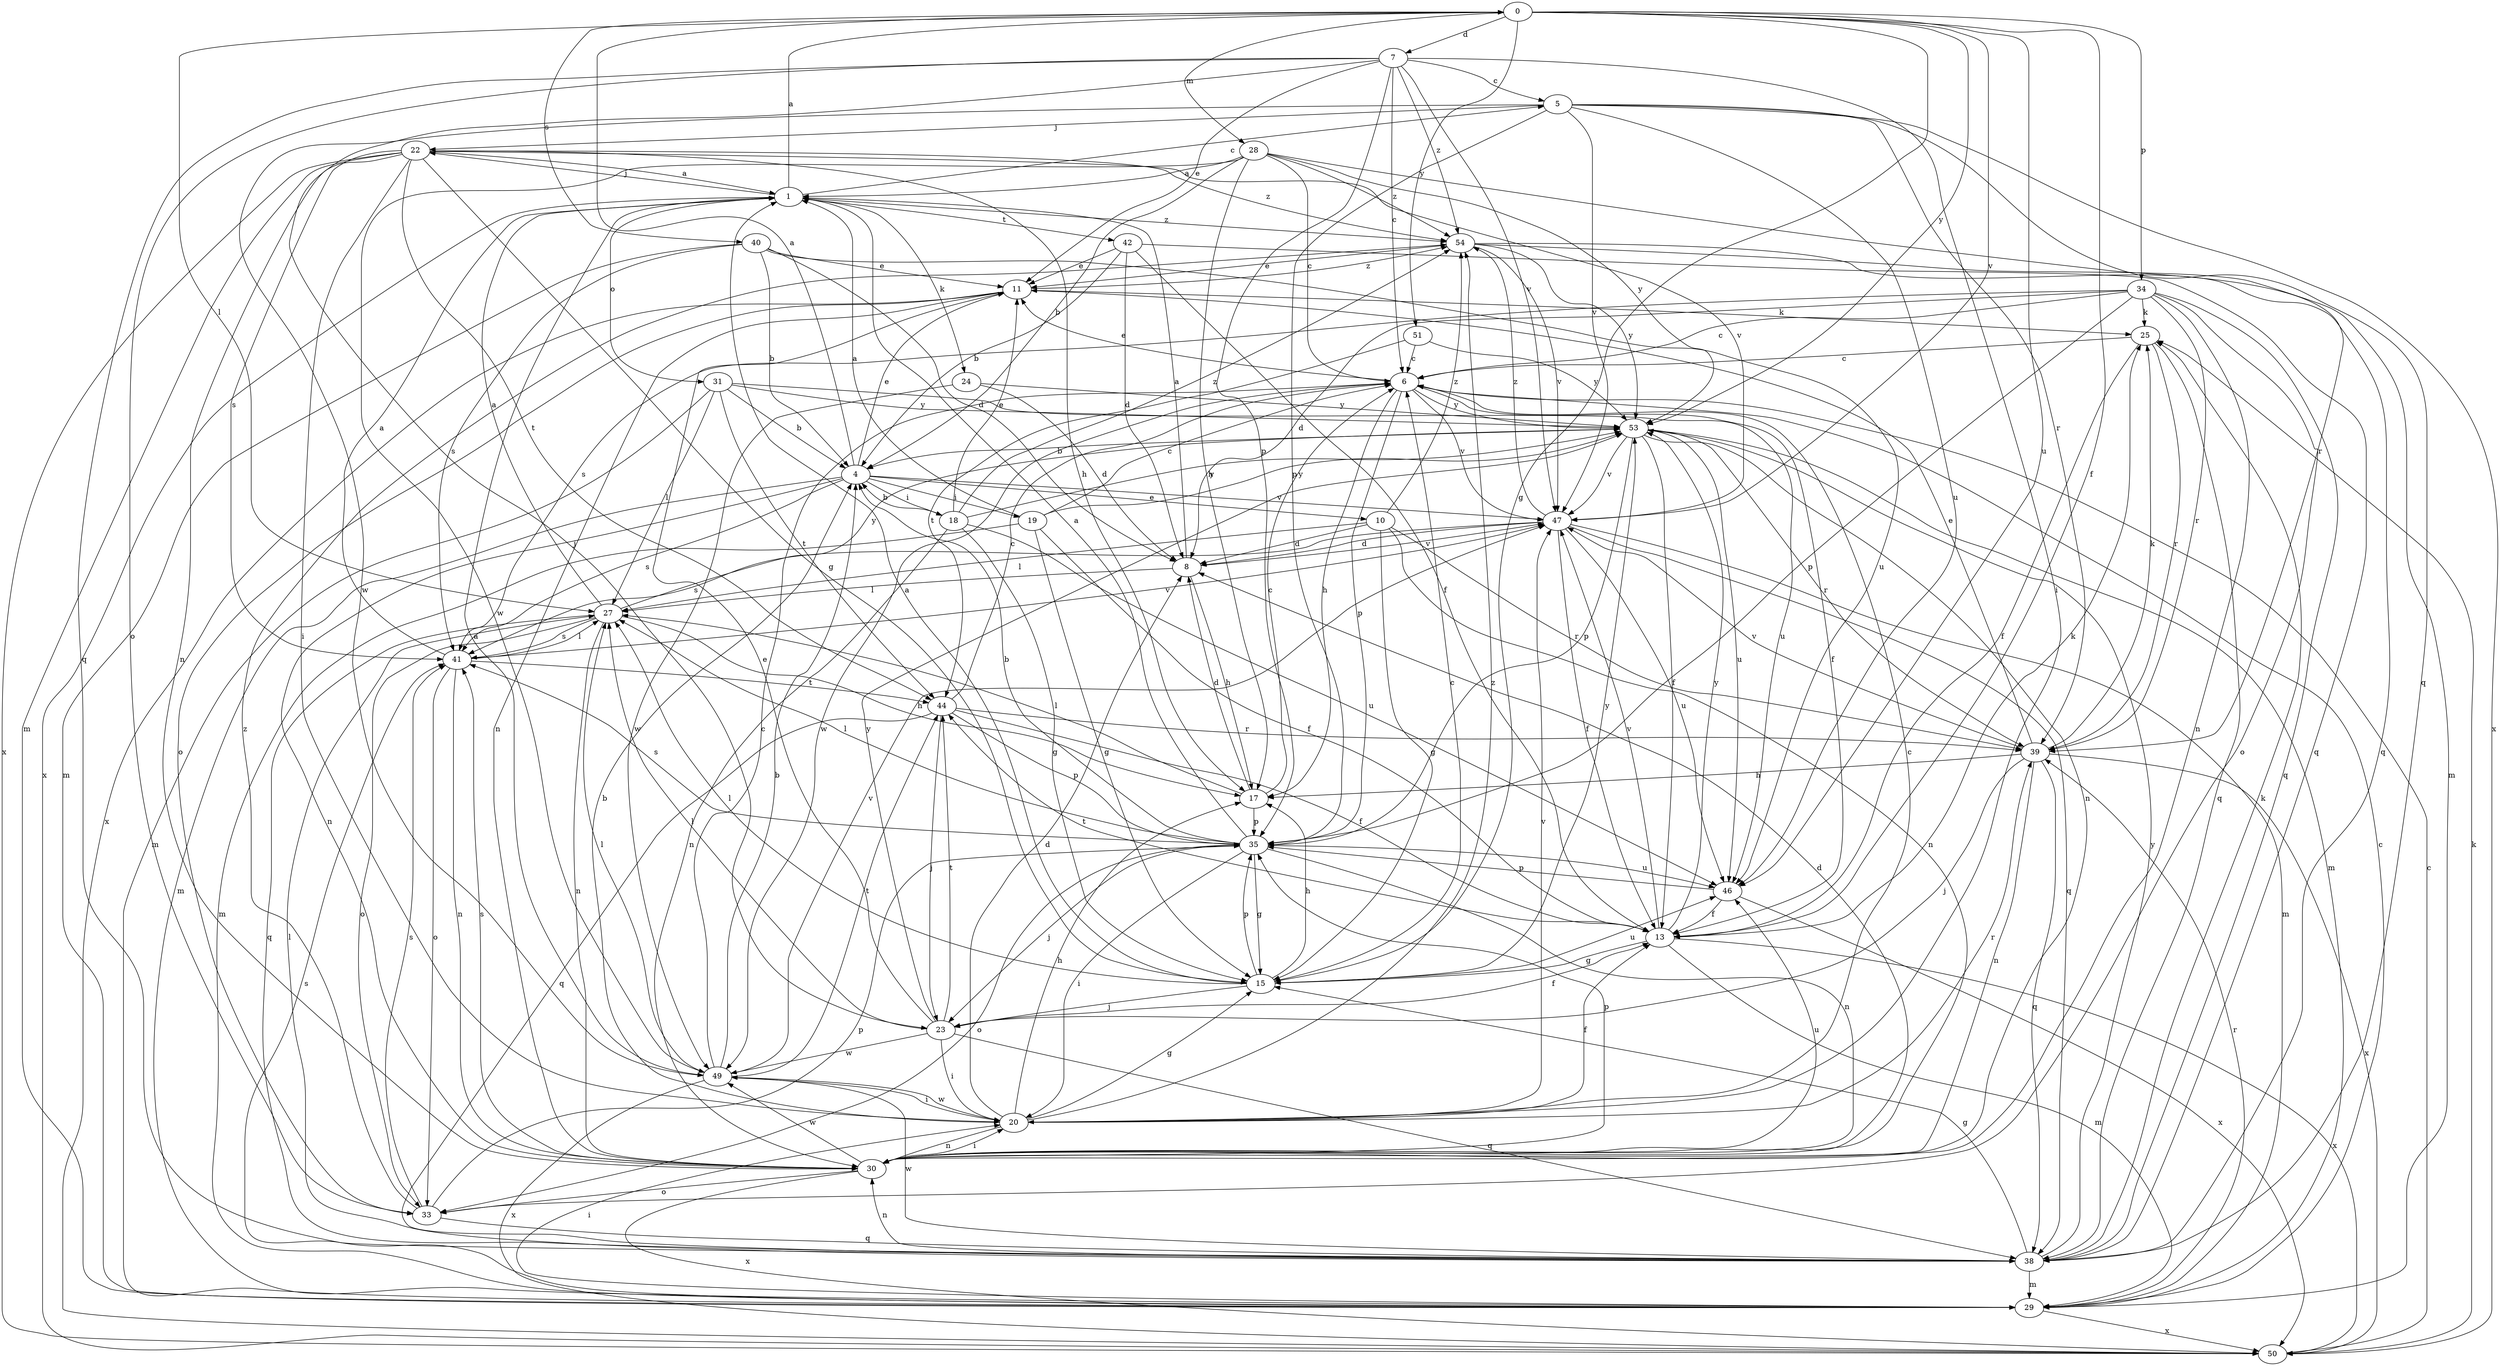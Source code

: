 strict digraph  {
0;
1;
4;
5;
6;
7;
8;
10;
11;
13;
15;
17;
18;
19;
20;
22;
23;
24;
25;
27;
28;
29;
30;
31;
33;
34;
35;
38;
39;
40;
41;
42;
44;
46;
47;
49;
50;
51;
53;
54;
0 -> 7  [label=d];
0 -> 13  [label=f];
0 -> 15  [label=g];
0 -> 27  [label=l];
0 -> 28  [label=m];
0 -> 34  [label=p];
0 -> 40  [label=s];
0 -> 46  [label=u];
0 -> 47  [label=v];
0 -> 51  [label=y];
0 -> 53  [label=y];
1 -> 0  [label=a];
1 -> 5  [label=c];
1 -> 22  [label=j];
1 -> 24  [label=k];
1 -> 31  [label=o];
1 -> 42  [label=t];
1 -> 50  [label=x];
1 -> 54  [label=z];
4 -> 0  [label=a];
4 -> 10  [label=e];
4 -> 11  [label=e];
4 -> 18  [label=i];
4 -> 19  [label=i];
4 -> 29  [label=m];
4 -> 30  [label=n];
4 -> 41  [label=s];
4 -> 47  [label=v];
5 -> 22  [label=j];
5 -> 35  [label=p];
5 -> 38  [label=q];
5 -> 39  [label=r];
5 -> 46  [label=u];
5 -> 47  [label=v];
5 -> 49  [label=w];
5 -> 50  [label=x];
6 -> 11  [label=e];
6 -> 13  [label=f];
6 -> 17  [label=h];
6 -> 35  [label=p];
6 -> 47  [label=v];
6 -> 49  [label=w];
6 -> 53  [label=y];
7 -> 5  [label=c];
7 -> 6  [label=c];
7 -> 11  [label=e];
7 -> 20  [label=i];
7 -> 23  [label=j];
7 -> 33  [label=o];
7 -> 35  [label=p];
7 -> 38  [label=q];
7 -> 47  [label=v];
7 -> 54  [label=z];
8 -> 1  [label=a];
8 -> 17  [label=h];
8 -> 27  [label=l];
8 -> 47  [label=v];
10 -> 8  [label=d];
10 -> 15  [label=g];
10 -> 27  [label=l];
10 -> 30  [label=n];
10 -> 39  [label=r];
10 -> 54  [label=z];
11 -> 25  [label=k];
11 -> 30  [label=n];
11 -> 33  [label=o];
11 -> 50  [label=x];
11 -> 54  [label=z];
13 -> 15  [label=g];
13 -> 25  [label=k];
13 -> 29  [label=m];
13 -> 44  [label=t];
13 -> 47  [label=v];
13 -> 50  [label=x];
13 -> 53  [label=y];
15 -> 1  [label=a];
15 -> 6  [label=c];
15 -> 17  [label=h];
15 -> 23  [label=j];
15 -> 27  [label=l];
15 -> 35  [label=p];
15 -> 46  [label=u];
15 -> 53  [label=y];
17 -> 6  [label=c];
17 -> 8  [label=d];
17 -> 27  [label=l];
17 -> 35  [label=p];
18 -> 4  [label=b];
18 -> 11  [label=e];
18 -> 15  [label=g];
18 -> 30  [label=n];
18 -> 46  [label=u];
18 -> 53  [label=y];
18 -> 54  [label=z];
19 -> 1  [label=a];
19 -> 6  [label=c];
19 -> 13  [label=f];
19 -> 15  [label=g];
19 -> 29  [label=m];
19 -> 53  [label=y];
20 -> 4  [label=b];
20 -> 6  [label=c];
20 -> 8  [label=d];
20 -> 13  [label=f];
20 -> 15  [label=g];
20 -> 17  [label=h];
20 -> 30  [label=n];
20 -> 39  [label=r];
20 -> 47  [label=v];
20 -> 49  [label=w];
20 -> 54  [label=z];
22 -> 1  [label=a];
22 -> 15  [label=g];
22 -> 17  [label=h];
22 -> 20  [label=i];
22 -> 29  [label=m];
22 -> 30  [label=n];
22 -> 41  [label=s];
22 -> 44  [label=t];
22 -> 47  [label=v];
22 -> 50  [label=x];
22 -> 54  [label=z];
23 -> 11  [label=e];
23 -> 13  [label=f];
23 -> 20  [label=i];
23 -> 27  [label=l];
23 -> 38  [label=q];
23 -> 44  [label=t];
23 -> 49  [label=w];
23 -> 53  [label=y];
24 -> 8  [label=d];
24 -> 49  [label=w];
24 -> 53  [label=y];
25 -> 6  [label=c];
25 -> 13  [label=f];
25 -> 38  [label=q];
25 -> 39  [label=r];
27 -> 1  [label=a];
27 -> 17  [label=h];
27 -> 30  [label=n];
27 -> 33  [label=o];
27 -> 38  [label=q];
27 -> 41  [label=s];
27 -> 53  [label=y];
28 -> 1  [label=a];
28 -> 4  [label=b];
28 -> 6  [label=c];
28 -> 17  [label=h];
28 -> 39  [label=r];
28 -> 49  [label=w];
28 -> 53  [label=y];
28 -> 54  [label=z];
29 -> 6  [label=c];
29 -> 20  [label=i];
29 -> 39  [label=r];
29 -> 41  [label=s];
29 -> 50  [label=x];
30 -> 8  [label=d];
30 -> 20  [label=i];
30 -> 33  [label=o];
30 -> 35  [label=p];
30 -> 41  [label=s];
30 -> 46  [label=u];
30 -> 49  [label=w];
30 -> 50  [label=x];
31 -> 4  [label=b];
31 -> 27  [label=l];
31 -> 29  [label=m];
31 -> 44  [label=t];
31 -> 46  [label=u];
31 -> 53  [label=y];
33 -> 35  [label=p];
33 -> 38  [label=q];
33 -> 41  [label=s];
33 -> 54  [label=z];
34 -> 6  [label=c];
34 -> 8  [label=d];
34 -> 25  [label=k];
34 -> 30  [label=n];
34 -> 33  [label=o];
34 -> 35  [label=p];
34 -> 38  [label=q];
34 -> 39  [label=r];
34 -> 41  [label=s];
35 -> 1  [label=a];
35 -> 4  [label=b];
35 -> 15  [label=g];
35 -> 20  [label=i];
35 -> 23  [label=j];
35 -> 27  [label=l];
35 -> 30  [label=n];
35 -> 33  [label=o];
35 -> 41  [label=s];
35 -> 46  [label=u];
38 -> 15  [label=g];
38 -> 25  [label=k];
38 -> 27  [label=l];
38 -> 29  [label=m];
38 -> 30  [label=n];
38 -> 49  [label=w];
38 -> 53  [label=y];
39 -> 11  [label=e];
39 -> 17  [label=h];
39 -> 23  [label=j];
39 -> 25  [label=k];
39 -> 30  [label=n];
39 -> 38  [label=q];
39 -> 47  [label=v];
39 -> 50  [label=x];
40 -> 4  [label=b];
40 -> 8  [label=d];
40 -> 11  [label=e];
40 -> 29  [label=m];
40 -> 41  [label=s];
40 -> 46  [label=u];
41 -> 1  [label=a];
41 -> 27  [label=l];
41 -> 30  [label=n];
41 -> 33  [label=o];
41 -> 44  [label=t];
41 -> 47  [label=v];
42 -> 4  [label=b];
42 -> 8  [label=d];
42 -> 11  [label=e];
42 -> 13  [label=f];
42 -> 38  [label=q];
44 -> 6  [label=c];
44 -> 13  [label=f];
44 -> 23  [label=j];
44 -> 35  [label=p];
44 -> 38  [label=q];
44 -> 39  [label=r];
46 -> 13  [label=f];
46 -> 35  [label=p];
46 -> 50  [label=x];
47 -> 8  [label=d];
47 -> 13  [label=f];
47 -> 29  [label=m];
47 -> 38  [label=q];
47 -> 41  [label=s];
47 -> 46  [label=u];
47 -> 54  [label=z];
49 -> 1  [label=a];
49 -> 4  [label=b];
49 -> 6  [label=c];
49 -> 20  [label=i];
49 -> 27  [label=l];
49 -> 44  [label=t];
49 -> 47  [label=v];
49 -> 50  [label=x];
50 -> 6  [label=c];
50 -> 25  [label=k];
51 -> 6  [label=c];
51 -> 44  [label=t];
51 -> 53  [label=y];
53 -> 4  [label=b];
53 -> 13  [label=f];
53 -> 29  [label=m];
53 -> 30  [label=n];
53 -> 35  [label=p];
53 -> 39  [label=r];
53 -> 46  [label=u];
53 -> 47  [label=v];
54 -> 11  [label=e];
54 -> 29  [label=m];
54 -> 38  [label=q];
54 -> 47  [label=v];
54 -> 53  [label=y];
}
